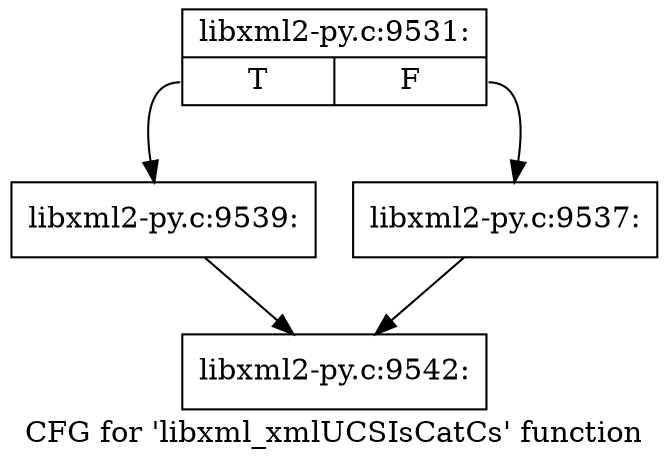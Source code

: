 digraph "CFG for 'libxml_xmlUCSIsCatCs' function" {
	label="CFG for 'libxml_xmlUCSIsCatCs' function";

	Node0x452e510 [shape=record,label="{libxml2-py.c:9531:|{<s0>T|<s1>F}}"];
	Node0x452e510:s0 -> Node0x45312f0;
	Node0x452e510:s1 -> Node0x45312a0;
	Node0x45312a0 [shape=record,label="{libxml2-py.c:9537:}"];
	Node0x45312a0 -> Node0x452e870;
	Node0x45312f0 [shape=record,label="{libxml2-py.c:9539:}"];
	Node0x45312f0 -> Node0x452e870;
	Node0x452e870 [shape=record,label="{libxml2-py.c:9542:}"];
}
